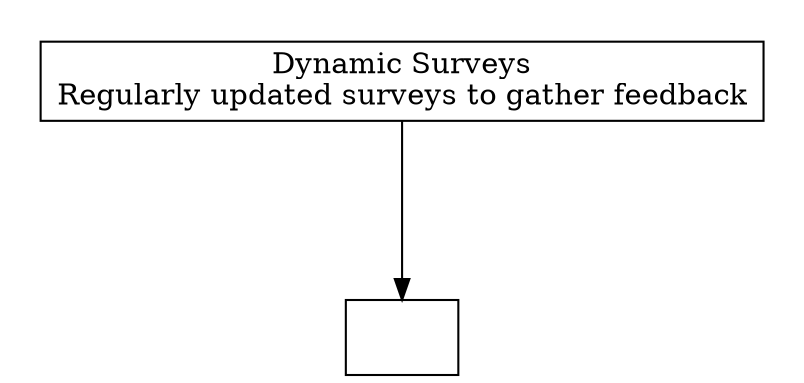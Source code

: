 digraph "" {
	graph [nodesep=0.6,
		rankdir=TB,
		ranksep=1.2
	];
	node [label="\N",
		shape=box
	];
	subgraph cluster_predecessors {
		graph [rank=max,
			style=invis
		];
		"Dynamic Surveys"	[label="Dynamic Surveys\nRegularly updated surveys to gather feedback"];
	}
	"Quantitative Assessment"	[label=""];
	"Dynamic Surveys" -> "Quantitative Assessment";
}
